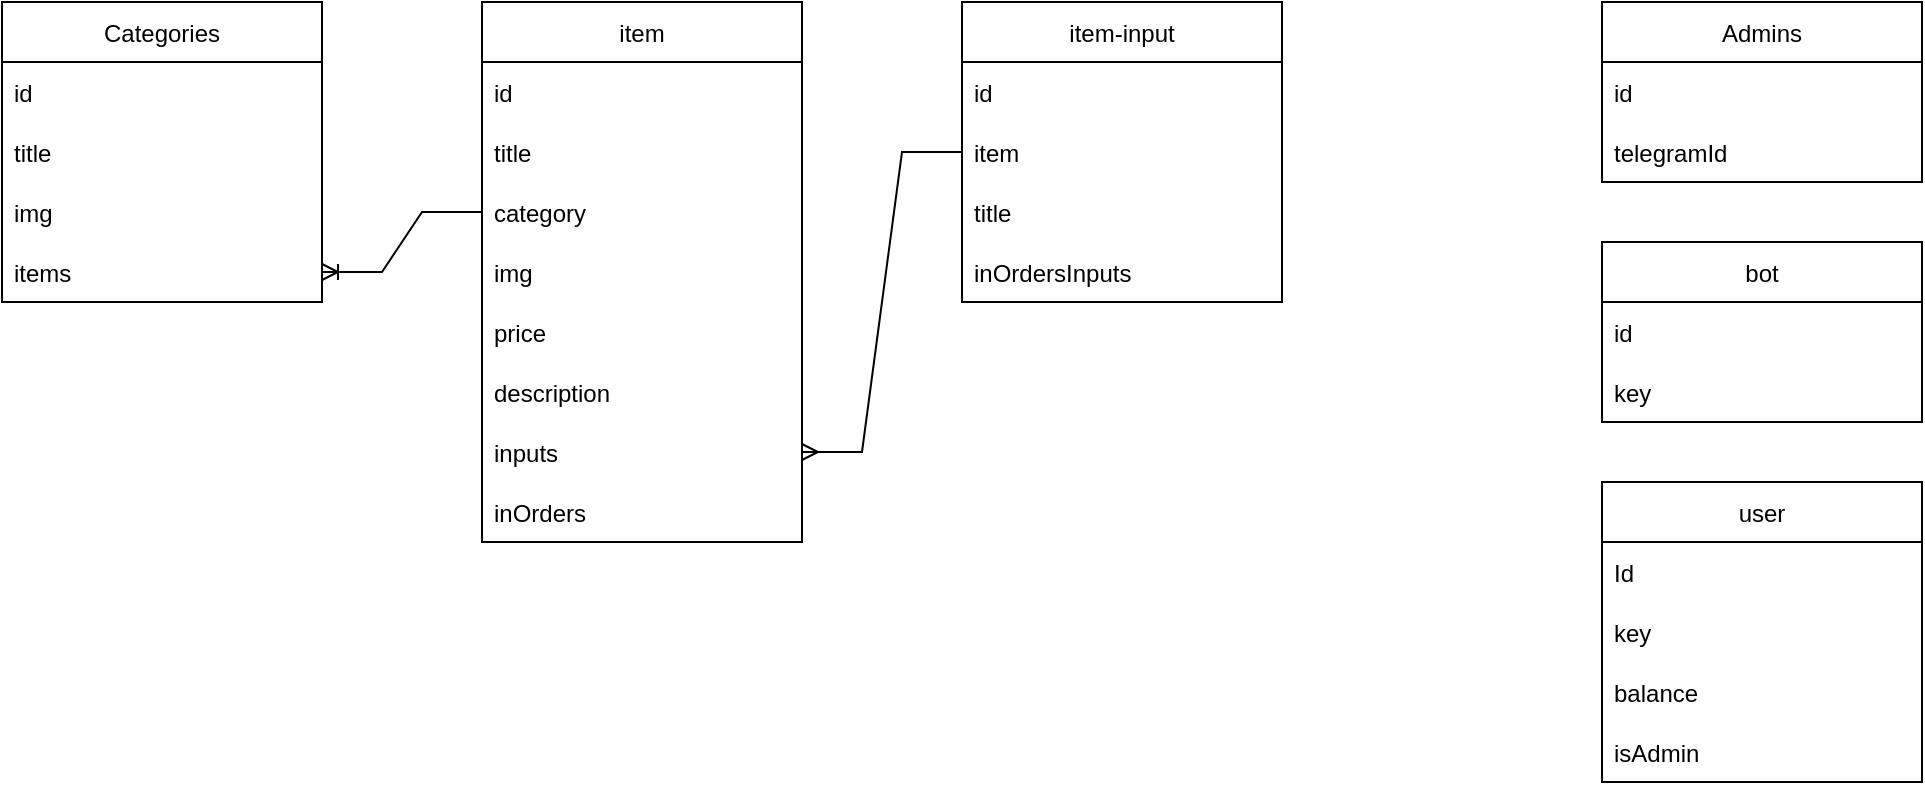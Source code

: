 <mxfile version="20.4.0" type="device"><diagram id="CMdhBReVv4RcbxiflUrj" name="Page-1"><mxGraphModel dx="1622" dy="901" grid="1" gridSize="10" guides="1" tooltips="1" connect="1" arrows="1" fold="1" page="1" pageScale="1" pageWidth="1100" pageHeight="850" math="0" shadow="0"><root><mxCell id="0"/><mxCell id="1" parent="0"/><mxCell id="r0uwpTqVCm6a1J4jkn35-1" value="user" style="swimlane;fontStyle=0;childLayout=stackLayout;horizontal=1;startSize=30;horizontalStack=0;resizeParent=1;resizeParentMax=0;resizeLast=0;collapsible=1;marginBottom=0;" vertex="1" parent="1"><mxGeometry x="870" y="470" width="160" height="150" as="geometry"/></mxCell><mxCell id="r0uwpTqVCm6a1J4jkn35-2" value="Id" style="text;strokeColor=none;fillColor=none;align=left;verticalAlign=middle;spacingLeft=4;spacingRight=4;overflow=hidden;points=[[0,0.5],[1,0.5]];portConstraint=eastwest;rotatable=0;" vertex="1" parent="r0uwpTqVCm6a1J4jkn35-1"><mxGeometry y="30" width="160" height="30" as="geometry"/></mxCell><mxCell id="r0uwpTqVCm6a1J4jkn35-3" value="key" style="text;strokeColor=none;fillColor=none;align=left;verticalAlign=middle;spacingLeft=4;spacingRight=4;overflow=hidden;points=[[0,0.5],[1,0.5]];portConstraint=eastwest;rotatable=0;" vertex="1" parent="r0uwpTqVCm6a1J4jkn35-1"><mxGeometry y="60" width="160" height="30" as="geometry"/></mxCell><mxCell id="r0uwpTqVCm6a1J4jkn35-4" value="balance" style="text;strokeColor=none;fillColor=none;align=left;verticalAlign=middle;spacingLeft=4;spacingRight=4;overflow=hidden;points=[[0,0.5],[1,0.5]];portConstraint=eastwest;rotatable=0;" vertex="1" parent="r0uwpTqVCm6a1J4jkn35-1"><mxGeometry y="90" width="160" height="30" as="geometry"/></mxCell><mxCell id="r0uwpTqVCm6a1J4jkn35-5" value="isAdmin" style="text;strokeColor=none;fillColor=none;align=left;verticalAlign=middle;spacingLeft=4;spacingRight=4;overflow=hidden;points=[[0,0.5],[1,0.5]];portConstraint=eastwest;rotatable=0;" vertex="1" parent="r0uwpTqVCm6a1J4jkn35-1"><mxGeometry y="120" width="160" height="30" as="geometry"/></mxCell><mxCell id="r0uwpTqVCm6a1J4jkn35-6" value="Admins" style="swimlane;fontStyle=0;childLayout=stackLayout;horizontal=1;startSize=30;horizontalStack=0;resizeParent=1;resizeParentMax=0;resizeLast=0;collapsible=1;marginBottom=0;" vertex="1" parent="1"><mxGeometry x="870" y="230" width="160" height="90" as="geometry"/></mxCell><mxCell id="r0uwpTqVCm6a1J4jkn35-14" value="id" style="text;strokeColor=none;fillColor=none;align=left;verticalAlign=middle;spacingLeft=4;spacingRight=4;overflow=hidden;points=[[0,0.5],[1,0.5]];portConstraint=eastwest;rotatable=0;" vertex="1" parent="r0uwpTqVCm6a1J4jkn35-6"><mxGeometry y="30" width="160" height="30" as="geometry"/></mxCell><mxCell id="r0uwpTqVCm6a1J4jkn35-7" value="telegramId" style="text;strokeColor=none;fillColor=none;align=left;verticalAlign=middle;spacingLeft=4;spacingRight=4;overflow=hidden;points=[[0,0.5],[1,0.5]];portConstraint=eastwest;rotatable=0;" vertex="1" parent="r0uwpTqVCm6a1J4jkn35-6"><mxGeometry y="60" width="160" height="30" as="geometry"/></mxCell><mxCell id="r0uwpTqVCm6a1J4jkn35-22" value="bot" style="swimlane;fontStyle=0;childLayout=stackLayout;horizontal=1;startSize=30;horizontalStack=0;resizeParent=1;resizeParentMax=0;resizeLast=0;collapsible=1;marginBottom=0;" vertex="1" parent="1"><mxGeometry x="870" y="350" width="160" height="90" as="geometry"/></mxCell><mxCell id="r0uwpTqVCm6a1J4jkn35-23" value="id" style="text;strokeColor=none;fillColor=none;align=left;verticalAlign=middle;spacingLeft=4;spacingRight=4;overflow=hidden;points=[[0,0.5],[1,0.5]];portConstraint=eastwest;rotatable=0;" vertex="1" parent="r0uwpTqVCm6a1J4jkn35-22"><mxGeometry y="30" width="160" height="30" as="geometry"/></mxCell><mxCell id="r0uwpTqVCm6a1J4jkn35-24" value="key" style="text;strokeColor=none;fillColor=none;align=left;verticalAlign=middle;spacingLeft=4;spacingRight=4;overflow=hidden;points=[[0,0.5],[1,0.5]];portConstraint=eastwest;rotatable=0;" vertex="1" parent="r0uwpTqVCm6a1J4jkn35-22"><mxGeometry y="60" width="160" height="30" as="geometry"/></mxCell><mxCell id="r0uwpTqVCm6a1J4jkn35-27" value="Categories" style="swimlane;fontStyle=0;childLayout=stackLayout;horizontal=1;startSize=30;horizontalStack=0;resizeParent=1;resizeParentMax=0;resizeLast=0;collapsible=1;marginBottom=0;" vertex="1" parent="1"><mxGeometry x="70" y="230" width="160" height="150" as="geometry"/></mxCell><mxCell id="r0uwpTqVCm6a1J4jkn35-28" value="id" style="text;strokeColor=none;fillColor=none;align=left;verticalAlign=middle;spacingLeft=4;spacingRight=4;overflow=hidden;points=[[0,0.5],[1,0.5]];portConstraint=eastwest;rotatable=0;" vertex="1" parent="r0uwpTqVCm6a1J4jkn35-27"><mxGeometry y="30" width="160" height="30" as="geometry"/></mxCell><mxCell id="r0uwpTqVCm6a1J4jkn35-29" value="title" style="text;strokeColor=none;fillColor=none;align=left;verticalAlign=middle;spacingLeft=4;spacingRight=4;overflow=hidden;points=[[0,0.5],[1,0.5]];portConstraint=eastwest;rotatable=0;" vertex="1" parent="r0uwpTqVCm6a1J4jkn35-27"><mxGeometry y="60" width="160" height="30" as="geometry"/></mxCell><mxCell id="r0uwpTqVCm6a1J4jkn35-30" value="img" style="text;strokeColor=none;fillColor=none;align=left;verticalAlign=middle;spacingLeft=4;spacingRight=4;overflow=hidden;points=[[0,0.5],[1,0.5]];portConstraint=eastwest;rotatable=0;" vertex="1" parent="r0uwpTqVCm6a1J4jkn35-27"><mxGeometry y="90" width="160" height="30" as="geometry"/></mxCell><mxCell id="r0uwpTqVCm6a1J4jkn35-31" value="items" style="text;strokeColor=none;fillColor=none;align=left;verticalAlign=middle;spacingLeft=4;spacingRight=4;overflow=hidden;points=[[0,0.5],[1,0.5]];portConstraint=eastwest;rotatable=0;" vertex="1" parent="r0uwpTqVCm6a1J4jkn35-27"><mxGeometry y="120" width="160" height="30" as="geometry"/></mxCell><mxCell id="r0uwpTqVCm6a1J4jkn35-32" value="item" style="swimlane;fontStyle=0;childLayout=stackLayout;horizontal=1;startSize=30;horizontalStack=0;resizeParent=1;resizeParentMax=0;resizeLast=0;collapsible=1;marginBottom=0;" vertex="1" parent="1"><mxGeometry x="310" y="230" width="160" height="270" as="geometry"/></mxCell><mxCell id="r0uwpTqVCm6a1J4jkn35-33" value="id" style="text;strokeColor=none;fillColor=none;align=left;verticalAlign=middle;spacingLeft=4;spacingRight=4;overflow=hidden;points=[[0,0.5],[1,0.5]];portConstraint=eastwest;rotatable=0;" vertex="1" parent="r0uwpTqVCm6a1J4jkn35-32"><mxGeometry y="30" width="160" height="30" as="geometry"/></mxCell><mxCell id="r0uwpTqVCm6a1J4jkn35-34" value="title" style="text;strokeColor=none;fillColor=none;align=left;verticalAlign=middle;spacingLeft=4;spacingRight=4;overflow=hidden;points=[[0,0.5],[1,0.5]];portConstraint=eastwest;rotatable=0;" vertex="1" parent="r0uwpTqVCm6a1J4jkn35-32"><mxGeometry y="60" width="160" height="30" as="geometry"/></mxCell><mxCell id="r0uwpTqVCm6a1J4jkn35-35" value="category" style="text;strokeColor=none;fillColor=none;align=left;verticalAlign=middle;spacingLeft=4;spacingRight=4;overflow=hidden;points=[[0,0.5],[1,0.5]];portConstraint=eastwest;rotatable=0;" vertex="1" parent="r0uwpTqVCm6a1J4jkn35-32"><mxGeometry y="90" width="160" height="30" as="geometry"/></mxCell><mxCell id="r0uwpTqVCm6a1J4jkn35-36" value="img" style="text;strokeColor=none;fillColor=none;align=left;verticalAlign=middle;spacingLeft=4;spacingRight=4;overflow=hidden;points=[[0,0.5],[1,0.5]];portConstraint=eastwest;rotatable=0;" vertex="1" parent="r0uwpTqVCm6a1J4jkn35-32"><mxGeometry y="120" width="160" height="30" as="geometry"/></mxCell><mxCell id="r0uwpTqVCm6a1J4jkn35-37" value="price" style="text;strokeColor=none;fillColor=none;align=left;verticalAlign=middle;spacingLeft=4;spacingRight=4;overflow=hidden;points=[[0,0.5],[1,0.5]];portConstraint=eastwest;rotatable=0;" vertex="1" parent="r0uwpTqVCm6a1J4jkn35-32"><mxGeometry y="150" width="160" height="30" as="geometry"/></mxCell><mxCell id="r0uwpTqVCm6a1J4jkn35-48" value="description" style="text;strokeColor=none;fillColor=none;align=left;verticalAlign=middle;spacingLeft=4;spacingRight=4;overflow=hidden;points=[[0,0.5],[1,0.5]];portConstraint=eastwest;rotatable=0;" vertex="1" parent="r0uwpTqVCm6a1J4jkn35-32"><mxGeometry y="180" width="160" height="30" as="geometry"/></mxCell><mxCell id="r0uwpTqVCm6a1J4jkn35-44" value="inputs" style="text;strokeColor=none;fillColor=none;align=left;verticalAlign=middle;spacingLeft=4;spacingRight=4;overflow=hidden;points=[[0,0.5],[1,0.5]];portConstraint=eastwest;rotatable=0;" vertex="1" parent="r0uwpTqVCm6a1J4jkn35-32"><mxGeometry y="210" width="160" height="30" as="geometry"/></mxCell><mxCell id="r0uwpTqVCm6a1J4jkn35-56" value="inOrders" style="text;strokeColor=none;fillColor=none;align=left;verticalAlign=middle;spacingLeft=4;spacingRight=4;overflow=hidden;points=[[0,0.5],[1,0.5]];portConstraint=eastwest;rotatable=0;" vertex="1" parent="r0uwpTqVCm6a1J4jkn35-32"><mxGeometry y="240" width="160" height="30" as="geometry"/></mxCell><mxCell id="r0uwpTqVCm6a1J4jkn35-38" value="item-input" style="swimlane;fontStyle=0;childLayout=stackLayout;horizontal=1;startSize=30;horizontalStack=0;resizeParent=1;resizeParentMax=0;resizeLast=0;collapsible=1;marginBottom=0;" vertex="1" parent="1"><mxGeometry x="550" y="230" width="160" height="150" as="geometry"/></mxCell><mxCell id="r0uwpTqVCm6a1J4jkn35-39" value="id" style="text;strokeColor=none;fillColor=none;align=left;verticalAlign=middle;spacingLeft=4;spacingRight=4;overflow=hidden;points=[[0,0.5],[1,0.5]];portConstraint=eastwest;rotatable=0;" vertex="1" parent="r0uwpTqVCm6a1J4jkn35-38"><mxGeometry y="30" width="160" height="30" as="geometry"/></mxCell><mxCell id="r0uwpTqVCm6a1J4jkn35-45" value="item" style="text;strokeColor=none;fillColor=none;align=left;verticalAlign=middle;spacingLeft=4;spacingRight=4;overflow=hidden;points=[[0,0.5],[1,0.5]];portConstraint=eastwest;rotatable=0;" vertex="1" parent="r0uwpTqVCm6a1J4jkn35-38"><mxGeometry y="60" width="160" height="30" as="geometry"/></mxCell><mxCell id="r0uwpTqVCm6a1J4jkn35-40" value="title" style="text;strokeColor=none;fillColor=none;align=left;verticalAlign=middle;spacingLeft=4;spacingRight=4;overflow=hidden;points=[[0,0.5],[1,0.5]];portConstraint=eastwest;rotatable=0;" vertex="1" parent="r0uwpTqVCm6a1J4jkn35-38"><mxGeometry y="90" width="160" height="30" as="geometry"/></mxCell><mxCell id="r0uwpTqVCm6a1J4jkn35-69" value="inOrdersInputs" style="text;strokeColor=none;fillColor=none;align=left;verticalAlign=middle;spacingLeft=4;spacingRight=4;overflow=hidden;points=[[0,0.5],[1,0.5]];portConstraint=eastwest;rotatable=0;" vertex="1" parent="r0uwpTqVCm6a1J4jkn35-38"><mxGeometry y="120" width="160" height="30" as="geometry"/></mxCell><mxCell id="r0uwpTqVCm6a1J4jkn35-46" value="" style="edgeStyle=entityRelationEdgeStyle;fontSize=12;html=1;endArrow=ERmany;rounded=0;" edge="1" parent="1" source="r0uwpTqVCm6a1J4jkn35-45" target="r0uwpTqVCm6a1J4jkn35-44"><mxGeometry width="100" height="100" relative="1" as="geometry"><mxPoint x="280" y="340" as="sourcePoint"/><mxPoint x="380" y="240" as="targetPoint"/></mxGeometry></mxCell><mxCell id="r0uwpTqVCm6a1J4jkn35-47" value="" style="edgeStyle=entityRelationEdgeStyle;fontSize=12;html=1;endArrow=ERoneToMany;rounded=0;" edge="1" parent="1" source="r0uwpTqVCm6a1J4jkn35-35" target="r0uwpTqVCm6a1J4jkn35-31"><mxGeometry width="100" height="100" relative="1" as="geometry"><mxPoint x="280" y="340" as="sourcePoint"/><mxPoint x="380" y="240" as="targetPoint"/></mxGeometry></mxCell></root></mxGraphModel></diagram></mxfile>